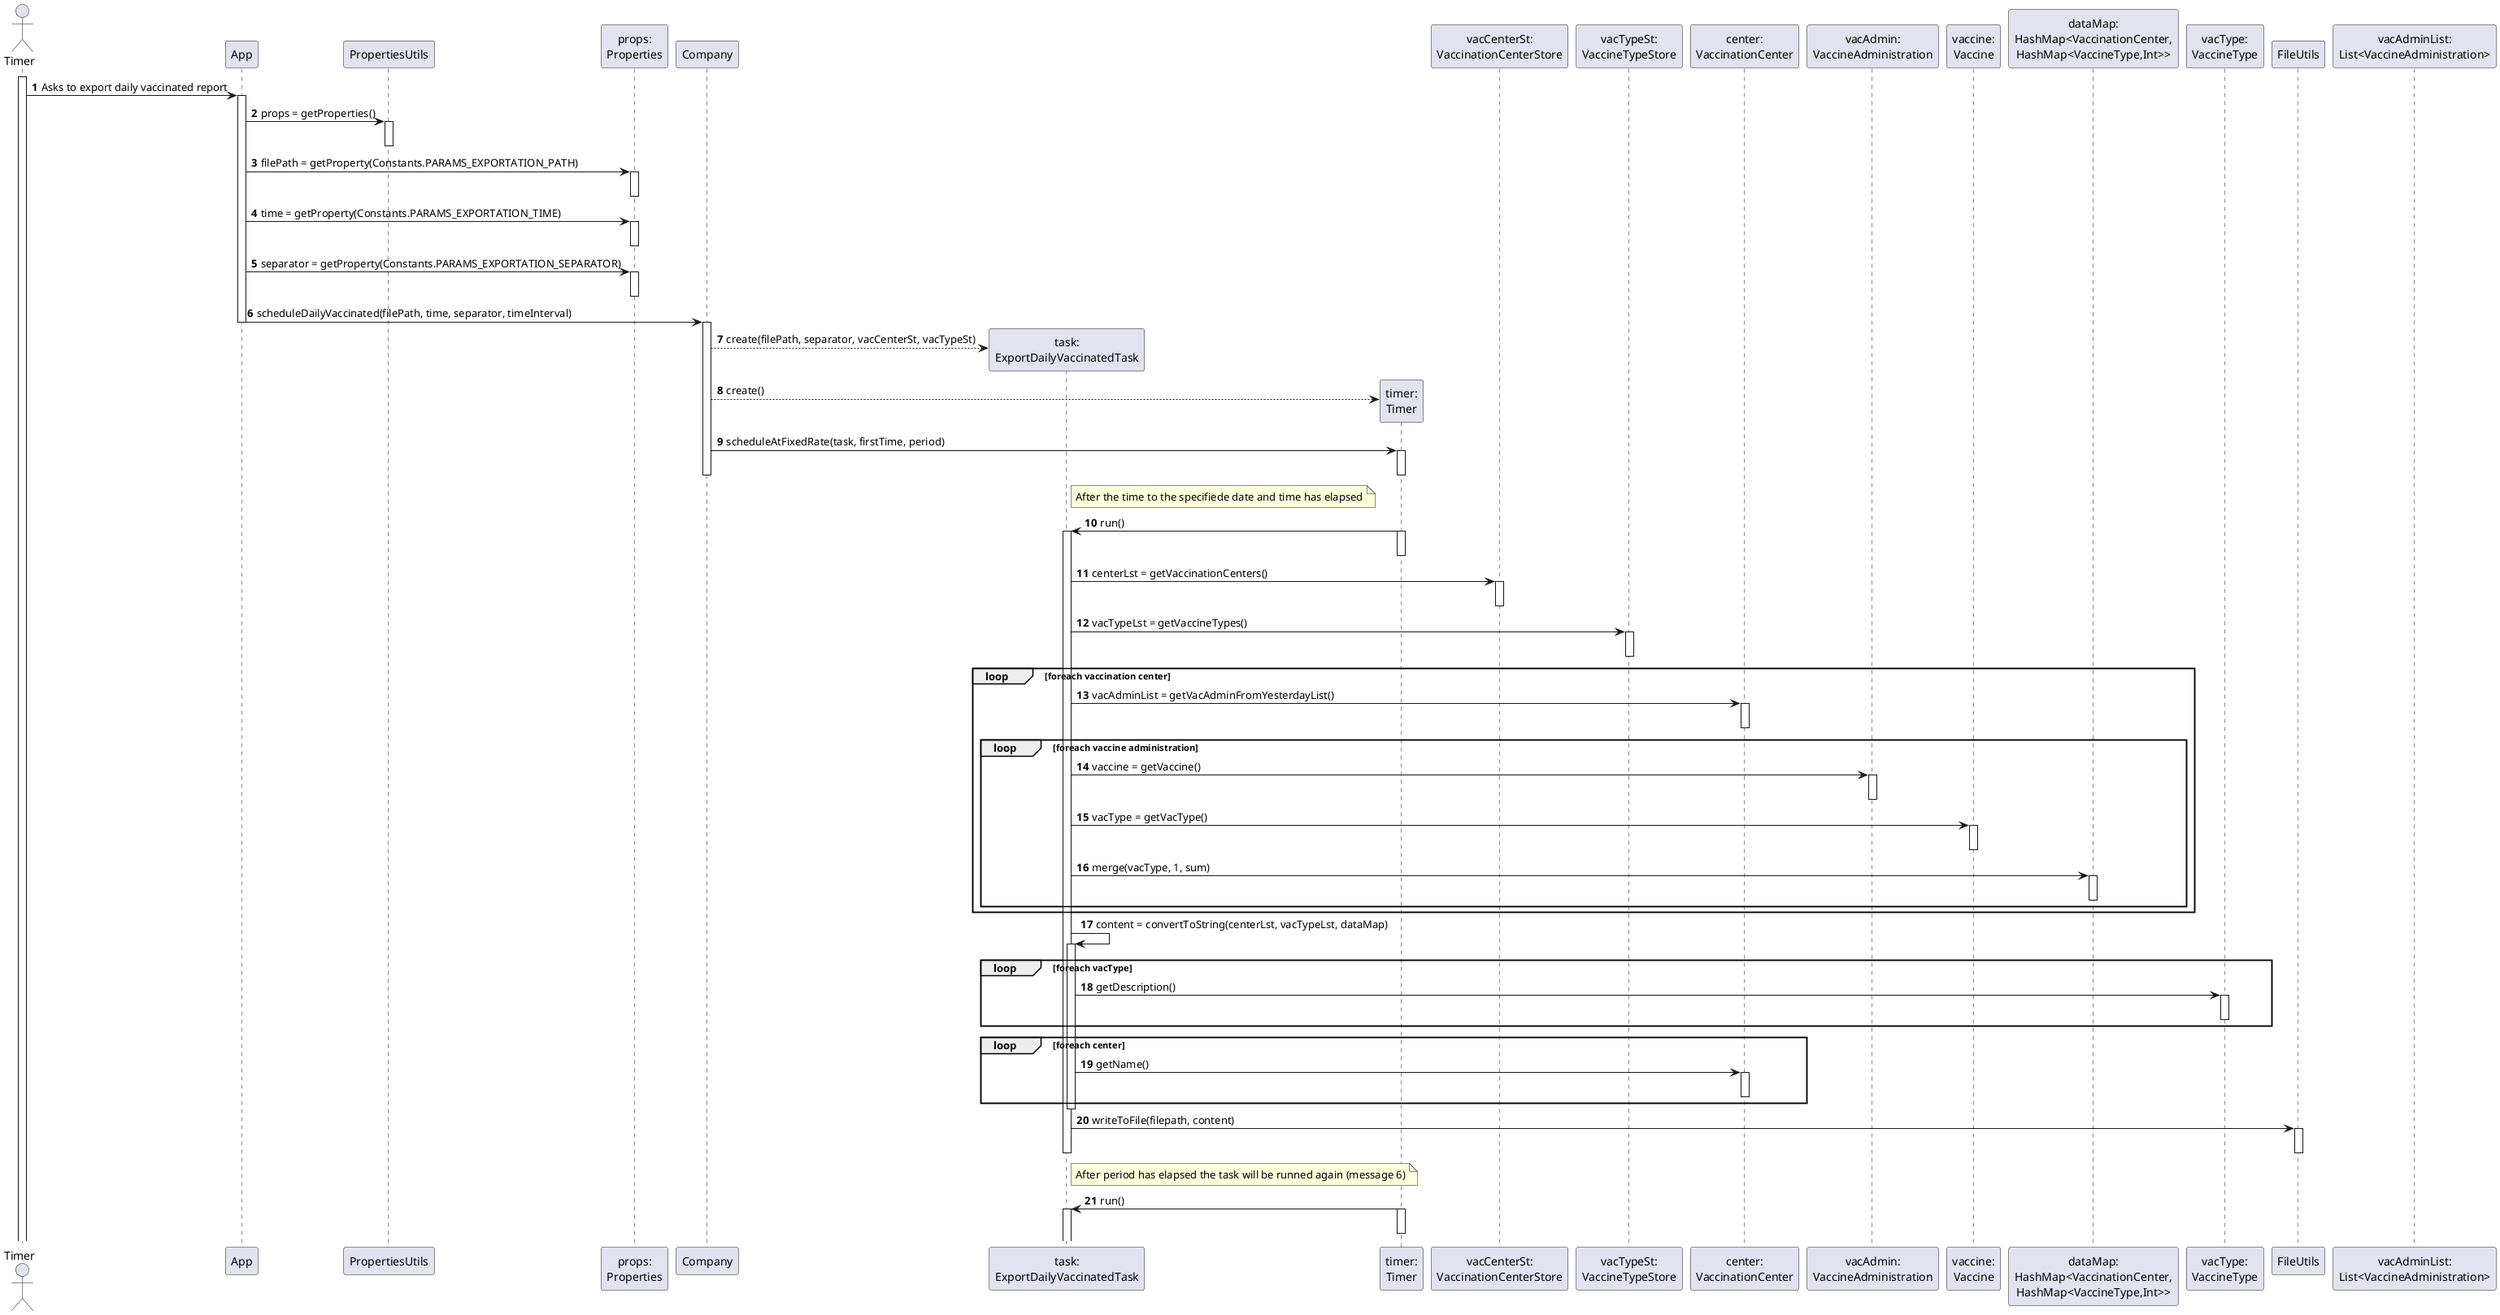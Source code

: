 @startuml
autonumber
'hide footbox

actor "Timer" as ACT


participant "App" as APP
participant "PropertiesUtils" as PROPSU
participant "props:\nProperties" as PROPS
participant "Company" as COMP
participant "task:\nExportDailyVaccinatedTask" as TASK
participant "timer:\nTimer" as TIMER
participant "vacCenterSt:\nVaccinationCenterStore" as VCST
participant "vacTypeSt:\nVaccineTypeStore" as VTST
participant "center:\nVaccinationCenter" as CENTER
participant "vacAdmin:\nVaccineAdministration" as VACADMIN
participant "vaccine:\nVaccine" as VAC
participant "dataMap:\nHashMap<VaccinationCenter,\nHashMap<VaccineType,Int>>" as MAP
participant "vacType:\nVaccineType" as VACTYPE
participant "FileUtils" as FILEUTILS
participant "vacAdminList:\nList<VaccineAdministration>" as VALST

    activate ACT
    ACT -> APP : Asks to export daily vaccinated report
    activate APP
    APP -> PROPSU : props = getProperties()
    activate PROPSU
    deactivate PROPSU
    APP -> PROPS : filePath = getProperty(Constants.PARAMS_EXPORTATION_PATH)
    activate PROPS
    deactivate PROPS
    APP -> PROPS : time = getProperty(Constants.PARAMS_EXPORTATION_TIME)
    activate PROPS
    deactivate PROPS
    APP -> PROPS : separator = getProperty(Constants.PARAMS_EXPORTATION_SEPARATOR)
    activate PROPS
    deactivate PROPS
    APP-> COMP : scheduleDailyVaccinated(filePath, time, separator, timeInterval)
    deactivate APP
        
        activate COMP
        COMP --> TASK ** : create(filePath, separator, vacCenterSt, vacTypeSt)
        COMP --> TIMER ** : create()

        COMP -> TIMER : scheduleAtFixedRate(task, firstTime, period)
        activate TIMER
        deactivate TIMER

        note right TASK 
            After the time to the specifiede date and time has elapsed
        end note 
        
    deactivate COMP

        TIMER -> TASK : run()
        activate TIMER
        deactivate TIMER
        activate TASK
            TASK -> VCST : centerLst = getVaccinationCenters()
            activate VCST
            deactivate VCST

            TASK -> VTST : vacTypeLst = getVaccineTypes()
            activate VTST
            deactivate VTST

            loop foreach vaccination center
                TASK -> CENTER : vacAdminList = getVacAdminFromYesterdayList()
                activate CENTER
                deactivate CENTER

                loop foreach vaccine administration
                    TASK -> VACADMIN : vaccine = getVaccine()
                    activate VACADMIN
                    deactivate VACADMIN

                    TASK -> VAC : vacType = getVacType()
                    activate VAC
                    deactivate VAC

                    TASK -> MAP : merge(vacType, 1, sum)
                    activate MAP
                    deactivate MAP
                end
            end

            TASK -> TASK : content = convertToString(centerLst, vacTypeLst, dataMap)
            activate TASK
                loop foreach vacType
                    TASK -> VACTYPE : getDescription()
                    activate VACTYPE
                    deactivate VACTYPE
                end
                loop foreach center
                    TASK -> CENTER : getName()
                    activate CENTER
                    deactivate CENTER
                end
            deactivate TASK
            TASK -> FILEUTILS : writeToFile(filepath, content)
            activate FILEUTILS
            deactivate FILEUTILS

        deactivate TASK

        note right TASK 
            After period has elapsed the task will be runned again (message 6)
        end note 
        TIMER -> TASK : run()
        activate TIMER
        deactivate TIMER
        activate TASK

@enduml 